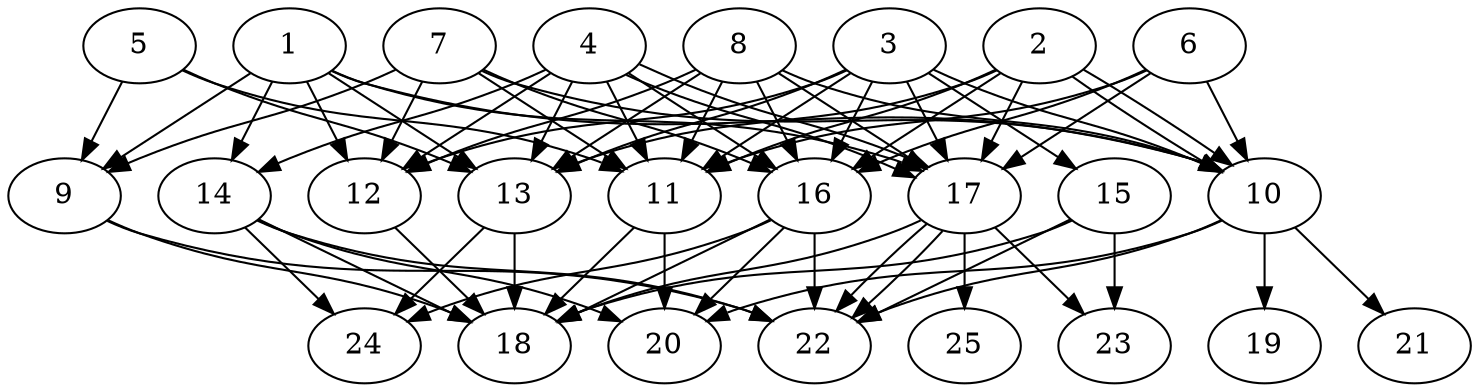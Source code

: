// DAG automatically generated by daggen at Thu Oct  3 14:00:39 2019
// ./daggen --dot -n 25 --ccr 0.4 --fat 0.7 --regular 0.9 --density 0.9 --mindata 5242880 --maxdata 52428800 
digraph G {
  1 [size="37048320", alpha="0.17", expect_size="14819328"] 
  1 -> 9 [size ="14819328"]
  1 -> 10 [size ="14819328"]
  1 -> 12 [size ="14819328"]
  1 -> 13 [size ="14819328"]
  1 -> 14 [size ="14819328"]
  1 -> 17 [size ="14819328"]
  2 [size="107586560", alpha="0.12", expect_size="43034624"] 
  2 -> 10 [size ="43034624"]
  2 -> 10 [size ="43034624"]
  2 -> 11 [size ="43034624"]
  2 -> 13 [size ="43034624"]
  2 -> 16 [size ="43034624"]
  2 -> 17 [size ="43034624"]
  3 [size="105359360", alpha="0.05", expect_size="42143744"] 
  3 -> 10 [size ="42143744"]
  3 -> 11 [size ="42143744"]
  3 -> 12 [size ="42143744"]
  3 -> 13 [size ="42143744"]
  3 -> 15 [size ="42143744"]
  3 -> 16 [size ="42143744"]
  3 -> 17 [size ="42143744"]
  4 [size="86965760", alpha="0.03", expect_size="34786304"] 
  4 -> 11 [size ="34786304"]
  4 -> 12 [size ="34786304"]
  4 -> 13 [size ="34786304"]
  4 -> 14 [size ="34786304"]
  4 -> 16 [size ="34786304"]
  4 -> 17 [size ="34786304"]
  4 -> 17 [size ="34786304"]
  5 [size="68236800", alpha="0.13", expect_size="27294720"] 
  5 -> 9 [size ="27294720"]
  5 -> 11 [size ="27294720"]
  5 -> 13 [size ="27294720"]
  6 [size="54781440", alpha="0.13", expect_size="21912576"] 
  6 -> 10 [size ="21912576"]
  6 -> 11 [size ="21912576"]
  6 -> 16 [size ="21912576"]
  6 -> 17 [size ="21912576"]
  7 [size="28372480", alpha="0.05", expect_size="11348992"] 
  7 -> 9 [size ="11348992"]
  7 -> 10 [size ="11348992"]
  7 -> 11 [size ="11348992"]
  7 -> 12 [size ="11348992"]
  7 -> 16 [size ="11348992"]
  8 [size="96043520", alpha="0.14", expect_size="38417408"] 
  8 -> 10 [size ="38417408"]
  8 -> 11 [size ="38417408"]
  8 -> 12 [size ="38417408"]
  8 -> 13 [size ="38417408"]
  8 -> 16 [size ="38417408"]
  8 -> 17 [size ="38417408"]
  9 [size="48496640", alpha="0.06", expect_size="19398656"] 
  9 -> 18 [size ="19398656"]
  9 -> 22 [size ="19398656"]
  10 [size="17364480", alpha="0.05", expect_size="6945792"] 
  10 -> 19 [size ="6945792"]
  10 -> 20 [size ="6945792"]
  10 -> 21 [size ="6945792"]
  10 -> 22 [size ="6945792"]
  11 [size="79180800", alpha="0.10", expect_size="31672320"] 
  11 -> 18 [size ="31672320"]
  11 -> 20 [size ="31672320"]
  12 [size="62638080", alpha="0.05", expect_size="25055232"] 
  12 -> 18 [size ="25055232"]
  13 [size="18132480", alpha="0.04", expect_size="7252992"] 
  13 -> 18 [size ="7252992"]
  13 -> 24 [size ="7252992"]
  14 [size="45698560", alpha="0.05", expect_size="18279424"] 
  14 -> 18 [size ="18279424"]
  14 -> 20 [size ="18279424"]
  14 -> 22 [size ="18279424"]
  14 -> 24 [size ="18279424"]
  15 [size="65538560", alpha="0.09", expect_size="26215424"] 
  15 -> 18 [size ="26215424"]
  15 -> 22 [size ="26215424"]
  15 -> 23 [size ="26215424"]
  16 [size="24540160", alpha="0.19", expect_size="9816064"] 
  16 -> 18 [size ="9816064"]
  16 -> 20 [size ="9816064"]
  16 -> 22 [size ="9816064"]
  16 -> 24 [size ="9816064"]
  17 [size="98616320", alpha="0.14", expect_size="39446528"] 
  17 -> 18 [size ="39446528"]
  17 -> 22 [size ="39446528"]
  17 -> 22 [size ="39446528"]
  17 -> 23 [size ="39446528"]
  17 -> 25 [size ="39446528"]
  18 [size="129612800", alpha="0.09", expect_size="51845120"] 
  19 [size="93396480", alpha="0.09", expect_size="37358592"] 
  20 [size="130618880", alpha="0.12", expect_size="52247552"] 
  21 [size="40345600", alpha="0.19", expect_size="16138240"] 
  22 [size="98007040", alpha="0.02", expect_size="39202816"] 
  23 [size="128960000", alpha="0.01", expect_size="51584000"] 
  24 [size="33699840", alpha="0.12", expect_size="13479936"] 
  25 [size="62568960", alpha="0.13", expect_size="25027584"] 
}
